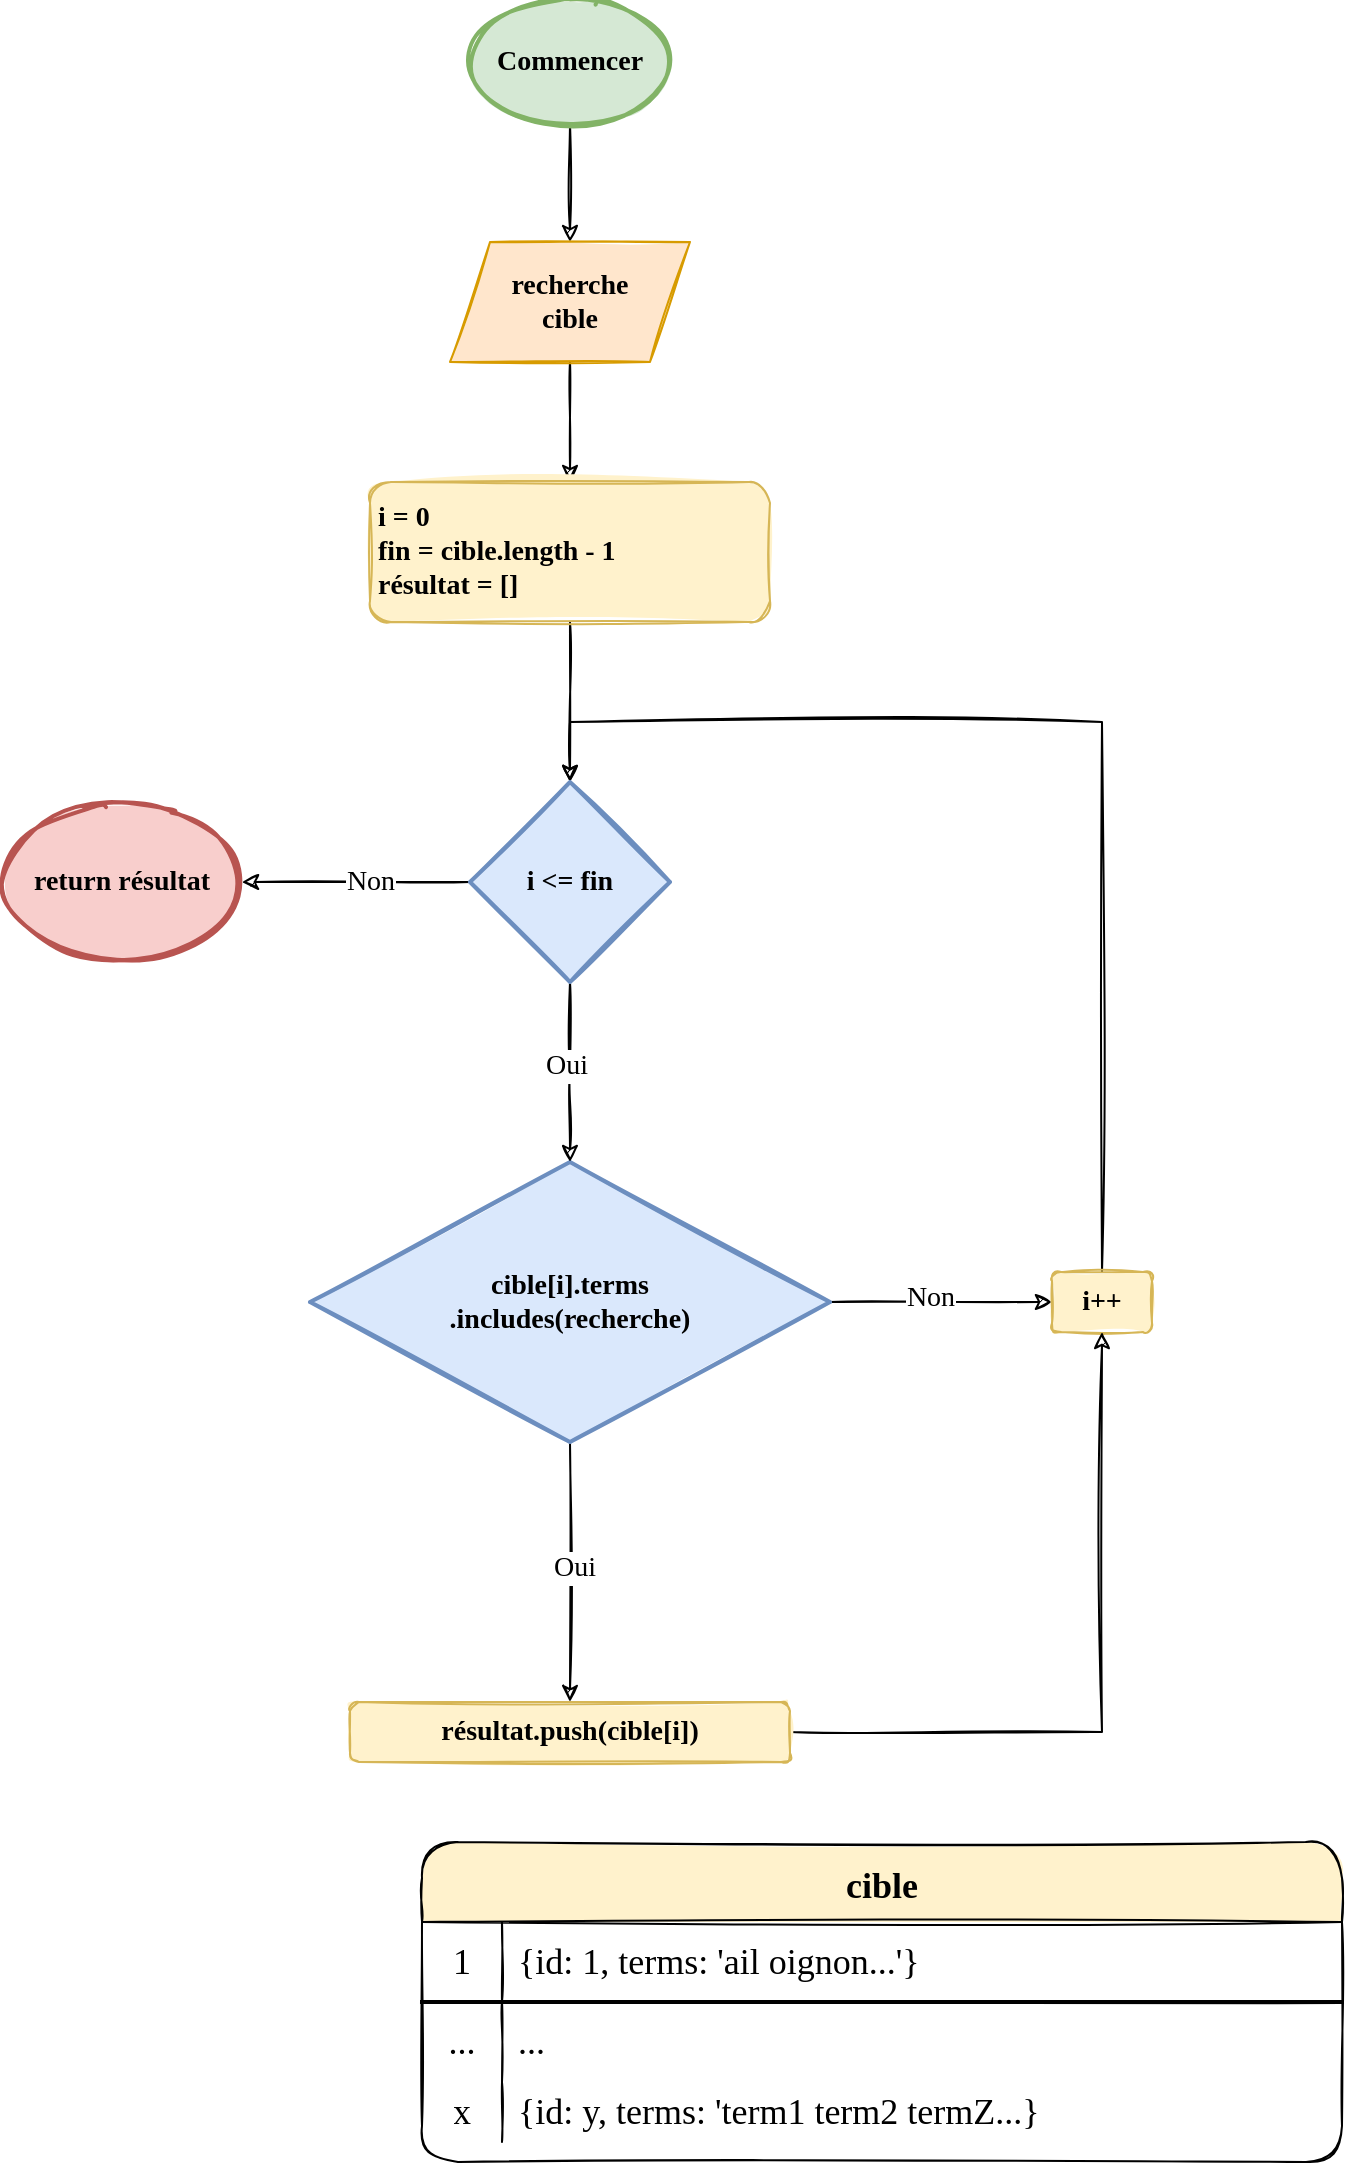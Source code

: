 <mxfile version="15.5.9" type="github">
  <diagram id="C5RBs43oDa-KdzZeNtuy" name="Page-1">
    <mxGraphModel dx="2062" dy="1057" grid="1" gridSize="10" guides="1" tooltips="1" connect="1" arrows="1" fold="1" page="1" pageScale="1" pageWidth="827" pageHeight="1169" math="0" shadow="0">
      <root>
        <mxCell id="WIyWlLk6GJQsqaUBKTNV-0" />
        <mxCell id="WIyWlLk6GJQsqaUBKTNV-1" parent="WIyWlLk6GJQsqaUBKTNV-0" />
        <mxCell id="7sS6LOVP2ENTe_2VxdWP-2" style="edgeStyle=orthogonalEdgeStyle;rounded=0;sketch=1;orthogonalLoop=1;jettySize=auto;html=1;entryX=0.5;entryY=0;entryDx=0;entryDy=0;" edge="1" parent="WIyWlLk6GJQsqaUBKTNV-1" source="7sS6LOVP2ENTe_2VxdWP-0" target="7sS6LOVP2ENTe_2VxdWP-1">
          <mxGeometry relative="1" as="geometry" />
        </mxCell>
        <mxCell id="7sS6LOVP2ENTe_2VxdWP-0" value="Commencer" style="strokeWidth=2;html=1;shape=mxgraph.flowchart.start_1;whiteSpace=wrap;sketch=1;fontFamily=IBM Plex Mono;fontSource=https%3A%2F%2Ffonts.googleapis.com%2Fcss%3Ffamily%3DIBM%2BPlex%2BMono;fontStyle=1;fontSize=14;fillColor=#d5e8d4;strokeColor=#82b366;fillStyle=solid;" vertex="1" parent="WIyWlLk6GJQsqaUBKTNV-1">
          <mxGeometry x="364" y="40" width="100" height="60" as="geometry" />
        </mxCell>
        <mxCell id="7sS6LOVP2ENTe_2VxdWP-23" style="edgeStyle=orthogonalEdgeStyle;rounded=0;sketch=1;orthogonalLoop=1;jettySize=auto;html=1;entryX=0.5;entryY=0;entryDx=0;entryDy=0;fontFamily=IBM Plex Mono;fontSource=https%3A%2F%2Ffonts.googleapis.com%2Fcss%3Ffamily%3DIBM%2BPlex%2BMono;fontSize=14;" edge="1" parent="WIyWlLk6GJQsqaUBKTNV-1" source="7sS6LOVP2ENTe_2VxdWP-1" target="7sS6LOVP2ENTe_2VxdWP-16">
          <mxGeometry relative="1" as="geometry" />
        </mxCell>
        <mxCell id="7sS6LOVP2ENTe_2VxdWP-1" value="recherche&lt;br style=&quot;font-size: 14px;&quot;&gt;cible" style="shape=parallelogram;perimeter=parallelogramPerimeter;whiteSpace=wrap;html=1;fixedSize=1;sketch=1;fontFamily=IBM Plex Mono;fontSource=https%3A%2F%2Ffonts.googleapis.com%2Fcss%3Ffamily%3DIBM%2BPlex%2BMono;fontStyle=1;fontSize=14;fillColor=#ffe6cc;strokeColor=#d79b00;fillStyle=solid;" vertex="1" parent="WIyWlLk6GJQsqaUBKTNV-1">
          <mxGeometry x="354" y="160" width="120" height="60" as="geometry" />
        </mxCell>
        <mxCell id="7sS6LOVP2ENTe_2VxdWP-6" value="cible" style="shape=table;startSize=40;container=1;collapsible=0;childLayout=tableLayout;fixedRows=1;rowLines=0;fontStyle=1;align=center;pointerEvents=1;rounded=1;shadow=0;glass=0;labelBorderColor=none;sketch=1;fillStyle=solid;fontFamily=IBM Plex Mono;fontSource=https%3A%2F%2Ffonts.googleapis.com%2Fcss%3Ffamily%3DIBM%2BPlex%2BMono;fontSize=18;strokeColor=default;strokeWidth=1;fillColor=#fff2cc;swimlaneFillColor=default;" vertex="1" parent="WIyWlLk6GJQsqaUBKTNV-1">
          <mxGeometry x="340" y="960" width="460" height="160" as="geometry" />
        </mxCell>
        <mxCell id="7sS6LOVP2ENTe_2VxdWP-7" value="" style="shape=partialRectangle;html=1;whiteSpace=wrap;collapsible=0;dropTarget=0;pointerEvents=1;fillColor=none;top=0;left=0;bottom=1;right=0;points=[[0,0.5],[1,0.5]];portConstraint=eastwest;rounded=1;shadow=0;glass=0;labelBorderColor=none;sketch=1;fillStyle=solid;fontFamily=IBM Plex Mono;fontSource=https%3A%2F%2Ffonts.googleapis.com%2Fcss%3Ffamily%3DIBM%2BPlex%2BMono;fontSize=18;strokeColor=default;strokeWidth=2;align=center;" vertex="1" parent="7sS6LOVP2ENTe_2VxdWP-6">
          <mxGeometry y="40" width="460" height="40" as="geometry" />
        </mxCell>
        <mxCell id="7sS6LOVP2ENTe_2VxdWP-8" value="1" style="shape=partialRectangle;html=1;whiteSpace=wrap;connectable=0;fillColor=none;top=0;left=0;bottom=0;right=0;overflow=hidden;pointerEvents=1;rounded=1;shadow=0;glass=0;labelBorderColor=none;sketch=1;fillStyle=solid;fontFamily=IBM Plex Mono;fontSource=https%3A%2F%2Ffonts.googleapis.com%2Fcss%3Ffamily%3DIBM%2BPlex%2BMono;fontSize=18;strokeColor=default;strokeWidth=2;align=center;" vertex="1" parent="7sS6LOVP2ENTe_2VxdWP-7">
          <mxGeometry width="40" height="40" as="geometry">
            <mxRectangle width="40" height="40" as="alternateBounds" />
          </mxGeometry>
        </mxCell>
        <mxCell id="7sS6LOVP2ENTe_2VxdWP-9" value="{id: 1, terms: &#39;ail oignon...&#39;}" style="shape=partialRectangle;html=1;whiteSpace=wrap;connectable=0;fillColor=none;top=0;left=0;bottom=0;right=0;align=left;spacingLeft=6;overflow=hidden;pointerEvents=1;rounded=1;shadow=0;glass=0;labelBorderColor=none;sketch=1;fillStyle=solid;fontFamily=IBM Plex Mono;fontSource=https%3A%2F%2Ffonts.googleapis.com%2Fcss%3Ffamily%3DIBM%2BPlex%2BMono;fontSize=18;strokeColor=none;strokeWidth=2;" vertex="1" parent="7sS6LOVP2ENTe_2VxdWP-7">
          <mxGeometry x="40" width="420" height="40" as="geometry">
            <mxRectangle width="420" height="40" as="alternateBounds" />
          </mxGeometry>
        </mxCell>
        <mxCell id="7sS6LOVP2ENTe_2VxdWP-10" value="" style="shape=partialRectangle;html=1;whiteSpace=wrap;collapsible=0;dropTarget=0;pointerEvents=1;fillColor=none;top=0;left=0;bottom=0;right=0;points=[[0,0.5],[1,0.5]];portConstraint=eastwest;rounded=1;shadow=0;glass=0;labelBorderColor=none;sketch=1;fillStyle=solid;fontFamily=IBM Plex Mono;fontSource=https%3A%2F%2Ffonts.googleapis.com%2Fcss%3Ffamily%3DIBM%2BPlex%2BMono;fontSize=18;strokeColor=default;strokeWidth=2;align=center;" vertex="1" parent="7sS6LOVP2ENTe_2VxdWP-6">
          <mxGeometry y="80" width="460" height="40" as="geometry" />
        </mxCell>
        <mxCell id="7sS6LOVP2ENTe_2VxdWP-11" value="..." style="shape=partialRectangle;html=1;whiteSpace=wrap;connectable=0;fillColor=none;top=0;left=0;bottom=0;right=0;overflow=hidden;pointerEvents=1;rounded=1;shadow=0;glass=0;labelBorderColor=none;sketch=1;fillStyle=solid;fontFamily=IBM Plex Mono;fontSource=https%3A%2F%2Ffonts.googleapis.com%2Fcss%3Ffamily%3DIBM%2BPlex%2BMono;fontSize=18;strokeColor=default;strokeWidth=2;align=center;" vertex="1" parent="7sS6LOVP2ENTe_2VxdWP-10">
          <mxGeometry width="40" height="40" as="geometry">
            <mxRectangle width="40" height="40" as="alternateBounds" />
          </mxGeometry>
        </mxCell>
        <mxCell id="7sS6LOVP2ENTe_2VxdWP-12" value="..." style="shape=partialRectangle;html=1;whiteSpace=wrap;connectable=0;fillColor=none;top=0;left=0;bottom=0;right=0;align=left;spacingLeft=6;overflow=hidden;pointerEvents=1;rounded=1;shadow=0;glass=0;labelBorderColor=none;sketch=1;fillStyle=solid;fontFamily=IBM Plex Mono;fontSource=https%3A%2F%2Ffonts.googleapis.com%2Fcss%3Ffamily%3DIBM%2BPlex%2BMono;fontSize=18;strokeColor=default;strokeWidth=2;perimeterSpacing=1;" vertex="1" parent="7sS6LOVP2ENTe_2VxdWP-10">
          <mxGeometry x="40" width="420" height="40" as="geometry">
            <mxRectangle width="420" height="40" as="alternateBounds" />
          </mxGeometry>
        </mxCell>
        <mxCell id="7sS6LOVP2ENTe_2VxdWP-13" value="" style="shape=partialRectangle;html=1;whiteSpace=wrap;collapsible=0;dropTarget=0;pointerEvents=1;fillColor=none;top=0;left=0;bottom=0;right=0;points=[[0,0.5],[1,0.5]];portConstraint=eastwest;rounded=1;shadow=0;glass=0;labelBorderColor=none;sketch=1;fillStyle=solid;fontFamily=IBM Plex Mono;fontSource=https%3A%2F%2Ffonts.googleapis.com%2Fcss%3Ffamily%3DIBM%2BPlex%2BMono;fontSize=18;strokeColor=default;strokeWidth=2;align=center;" vertex="1" parent="7sS6LOVP2ENTe_2VxdWP-6">
          <mxGeometry y="120" width="460" height="30" as="geometry" />
        </mxCell>
        <mxCell id="7sS6LOVP2ENTe_2VxdWP-14" value="x" style="shape=partialRectangle;html=1;whiteSpace=wrap;connectable=0;fillColor=none;top=0;left=0;bottom=0;right=0;overflow=hidden;pointerEvents=1;rounded=1;shadow=0;glass=0;labelBorderColor=none;sketch=1;fillStyle=solid;fontFamily=IBM Plex Mono;fontSource=https%3A%2F%2Ffonts.googleapis.com%2Fcss%3Ffamily%3DIBM%2BPlex%2BMono;fontSize=18;strokeColor=default;strokeWidth=2;align=center;" vertex="1" parent="7sS6LOVP2ENTe_2VxdWP-13">
          <mxGeometry width="40" height="30" as="geometry">
            <mxRectangle width="40" height="30" as="alternateBounds" />
          </mxGeometry>
        </mxCell>
        <mxCell id="7sS6LOVP2ENTe_2VxdWP-15" value="{id: y, terms: &#39;term1 term2 termZ...}" style="shape=partialRectangle;html=1;whiteSpace=wrap;connectable=0;fillColor=none;top=0;left=0;bottom=0;right=0;align=left;spacingLeft=6;overflow=hidden;pointerEvents=1;rounded=1;shadow=0;glass=0;labelBorderColor=none;sketch=1;fillStyle=solid;fontFamily=IBM Plex Mono;fontSource=https%3A%2F%2Ffonts.googleapis.com%2Fcss%3Ffamily%3DIBM%2BPlex%2BMono;fontSize=18;strokeColor=default;strokeWidth=2;" vertex="1" parent="7sS6LOVP2ENTe_2VxdWP-13">
          <mxGeometry x="40" width="420" height="30" as="geometry">
            <mxRectangle width="420" height="30" as="alternateBounds" />
          </mxGeometry>
        </mxCell>
        <mxCell id="7sS6LOVP2ENTe_2VxdWP-24" style="edgeStyle=orthogonalEdgeStyle;rounded=0;sketch=1;orthogonalLoop=1;jettySize=auto;html=1;entryX=0.5;entryY=0;entryDx=0;entryDy=0;entryPerimeter=0;fontFamily=IBM Plex Mono;fontSource=https%3A%2F%2Ffonts.googleapis.com%2Fcss%3Ffamily%3DIBM%2BPlex%2BMono;fontSize=14;" edge="1" parent="WIyWlLk6GJQsqaUBKTNV-1" source="7sS6LOVP2ENTe_2VxdWP-16" target="7sS6LOVP2ENTe_2VxdWP-21">
          <mxGeometry relative="1" as="geometry" />
        </mxCell>
        <mxCell id="7sS6LOVP2ENTe_2VxdWP-16" value="&lt;b&gt;i = 0&lt;br&gt;fin = cible.length - 1&lt;br&gt;résultat = []&lt;br&gt;&lt;/b&gt;" style="rounded=1;whiteSpace=wrap;html=1;sketch=1;fontFamily=IBM Plex Mono;fontSource=https%3A%2F%2Ffonts.googleapis.com%2Fcss%3Ffamily%3DIBM%2BPlex%2BMono;fontSize=14;align=left;spacingLeft=2;fillStyle=solid;fillColor=#fff2cc;strokeColor=#d6b656;" vertex="1" parent="WIyWlLk6GJQsqaUBKTNV-1">
          <mxGeometry x="314" y="280" width="200" height="70" as="geometry" />
        </mxCell>
        <mxCell id="7sS6LOVP2ENTe_2VxdWP-26" style="edgeStyle=orthogonalEdgeStyle;rounded=0;sketch=1;orthogonalLoop=1;jettySize=auto;html=1;entryX=0.5;entryY=0;entryDx=0;entryDy=0;fontFamily=IBM Plex Mono;fontSource=https%3A%2F%2Ffonts.googleapis.com%2Fcss%3Ffamily%3DIBM%2BPlex%2BMono;fontSize=14;exitX=0.5;exitY=1;exitDx=0;exitDy=0;exitPerimeter=0;" edge="1" parent="WIyWlLk6GJQsqaUBKTNV-1" source="7sS6LOVP2ENTe_2VxdWP-18" target="7sS6LOVP2ENTe_2VxdWP-20">
          <mxGeometry relative="1" as="geometry">
            <mxPoint x="414" y="808" as="sourcePoint" />
          </mxGeometry>
        </mxCell>
        <mxCell id="7sS6LOVP2ENTe_2VxdWP-34" value="Oui" style="edgeLabel;html=1;align=center;verticalAlign=middle;resizable=0;points=[];fontSize=14;fontFamily=IBM Plex Mono;" vertex="1" connectable="0" parent="7sS6LOVP2ENTe_2VxdWP-26">
          <mxGeometry x="-0.031" y="2" relative="1" as="geometry">
            <mxPoint as="offset" />
          </mxGeometry>
        </mxCell>
        <mxCell id="7sS6LOVP2ENTe_2VxdWP-28" style="edgeStyle=orthogonalEdgeStyle;rounded=0;sketch=1;orthogonalLoop=1;jettySize=auto;html=1;entryX=0;entryY=0.5;entryDx=0;entryDy=0;fontFamily=IBM Plex Mono;fontSource=https%3A%2F%2Ffonts.googleapis.com%2Fcss%3Ffamily%3DIBM%2BPlex%2BMono;fontSize=14;" edge="1" parent="WIyWlLk6GJQsqaUBKTNV-1" source="7sS6LOVP2ENTe_2VxdWP-18" target="7sS6LOVP2ENTe_2VxdWP-19">
          <mxGeometry relative="1" as="geometry" />
        </mxCell>
        <mxCell id="7sS6LOVP2ENTe_2VxdWP-33" value="Non" style="edgeLabel;html=1;align=center;verticalAlign=middle;resizable=0;points=[];fontSize=14;fontFamily=IBM Plex Mono;" vertex="1" connectable="0" parent="7sS6LOVP2ENTe_2VxdWP-28">
          <mxGeometry x="-0.099" y="2" relative="1" as="geometry">
            <mxPoint as="offset" />
          </mxGeometry>
        </mxCell>
        <mxCell id="7sS6LOVP2ENTe_2VxdWP-18" value="&lt;b&gt;cible[i].terms&lt;br&gt;.includes(recherche)&lt;/b&gt;" style="strokeWidth=2;html=1;shape=mxgraph.flowchart.decision;whiteSpace=wrap;sketch=1;fontFamily=IBM Plex Mono;fontSource=https%3A%2F%2Ffonts.googleapis.com%2Fcss%3Ffamily%3DIBM%2BPlex%2BMono;fontSize=14;fillStyle=solid;fillColor=#dae8fc;strokeColor=#6c8ebf;" vertex="1" parent="WIyWlLk6GJQsqaUBKTNV-1">
          <mxGeometry x="284" y="620" width="260" height="140" as="geometry" />
        </mxCell>
        <mxCell id="7sS6LOVP2ENTe_2VxdWP-35" style="edgeStyle=orthogonalEdgeStyle;rounded=0;sketch=1;orthogonalLoop=1;jettySize=auto;html=1;entryX=0.5;entryY=0;entryDx=0;entryDy=0;entryPerimeter=0;fontFamily=IBM Plex Mono;fontSource=https%3A%2F%2Ffonts.googleapis.com%2Fcss%3Ffamily%3DIBM%2BPlex%2BMono;fontSize=14;" edge="1" parent="WIyWlLk6GJQsqaUBKTNV-1" source="7sS6LOVP2ENTe_2VxdWP-19" target="7sS6LOVP2ENTe_2VxdWP-21">
          <mxGeometry relative="1" as="geometry">
            <Array as="points">
              <mxPoint x="680" y="400" />
              <mxPoint x="414" y="400" />
            </Array>
          </mxGeometry>
        </mxCell>
        <mxCell id="7sS6LOVP2ENTe_2VxdWP-19" value="&lt;b&gt;i++&lt;br&gt;&lt;/b&gt;" style="rounded=1;whiteSpace=wrap;html=1;sketch=1;fontFamily=IBM Plex Mono;fontSource=https%3A%2F%2Ffonts.googleapis.com%2Fcss%3Ffamily%3DIBM%2BPlex%2BMono;fontSize=14;fillStyle=solid;fillColor=#fff2cc;strokeColor=#d6b656;" vertex="1" parent="WIyWlLk6GJQsqaUBKTNV-1">
          <mxGeometry x="655" y="675" width="50" height="30" as="geometry" />
        </mxCell>
        <mxCell id="7sS6LOVP2ENTe_2VxdWP-27" style="edgeStyle=orthogonalEdgeStyle;rounded=0;sketch=1;orthogonalLoop=1;jettySize=auto;html=1;entryX=0.5;entryY=1;entryDx=0;entryDy=0;fontFamily=IBM Plex Mono;fontSource=https%3A%2F%2Ffonts.googleapis.com%2Fcss%3Ffamily%3DIBM%2BPlex%2BMono;fontSize=14;" edge="1" parent="WIyWlLk6GJQsqaUBKTNV-1" source="7sS6LOVP2ENTe_2VxdWP-20" target="7sS6LOVP2ENTe_2VxdWP-19">
          <mxGeometry relative="1" as="geometry" />
        </mxCell>
        <mxCell id="7sS6LOVP2ENTe_2VxdWP-20" value="&lt;b&gt;résultat.push(cible[i])&lt;br&gt;&lt;/b&gt;" style="rounded=1;whiteSpace=wrap;html=1;sketch=1;fontFamily=IBM Plex Mono;fontSource=https%3A%2F%2Ffonts.googleapis.com%2Fcss%3Ffamily%3DIBM%2BPlex%2BMono;fontSize=14;fillStyle=solid;fillColor=#fff2cc;strokeColor=#d6b656;" vertex="1" parent="WIyWlLk6GJQsqaUBKTNV-1">
          <mxGeometry x="304" y="890" width="220" height="30" as="geometry" />
        </mxCell>
        <mxCell id="7sS6LOVP2ENTe_2VxdWP-25" style="edgeStyle=orthogonalEdgeStyle;rounded=0;sketch=1;orthogonalLoop=1;jettySize=auto;html=1;fontFamily=IBM Plex Mono;fontSource=https%3A%2F%2Ffonts.googleapis.com%2Fcss%3Ffamily%3DIBM%2BPlex%2BMono;fontSize=14;" edge="1" parent="WIyWlLk6GJQsqaUBKTNV-1" source="7sS6LOVP2ENTe_2VxdWP-21">
          <mxGeometry relative="1" as="geometry">
            <mxPoint x="414" y="620" as="targetPoint" />
          </mxGeometry>
        </mxCell>
        <mxCell id="7sS6LOVP2ENTe_2VxdWP-32" value="Oui" style="edgeLabel;html=1;align=center;verticalAlign=middle;resizable=0;points=[];fontSize=14;fontFamily=IBM Plex Mono;" vertex="1" connectable="0" parent="7sS6LOVP2ENTe_2VxdWP-25">
          <mxGeometry x="-0.067" y="-2" relative="1" as="geometry">
            <mxPoint as="offset" />
          </mxGeometry>
        </mxCell>
        <mxCell id="7sS6LOVP2ENTe_2VxdWP-30" style="edgeStyle=orthogonalEdgeStyle;rounded=0;sketch=1;orthogonalLoop=1;jettySize=auto;html=1;entryX=1;entryY=0.5;entryDx=0;entryDy=0;entryPerimeter=0;fontFamily=IBM Plex Mono;fontSource=https%3A%2F%2Ffonts.googleapis.com%2Fcss%3Ffamily%3DIBM%2BPlex%2BMono;fontSize=14;" edge="1" parent="WIyWlLk6GJQsqaUBKTNV-1" source="7sS6LOVP2ENTe_2VxdWP-21" target="7sS6LOVP2ENTe_2VxdWP-22">
          <mxGeometry relative="1" as="geometry" />
        </mxCell>
        <mxCell id="7sS6LOVP2ENTe_2VxdWP-31" value="Non" style="edgeLabel;html=1;align=center;verticalAlign=middle;resizable=0;points=[];fontSize=14;fontFamily=IBM Plex Mono;" vertex="1" connectable="0" parent="7sS6LOVP2ENTe_2VxdWP-30">
          <mxGeometry x="-0.038" y="2" relative="1" as="geometry">
            <mxPoint x="5" y="-2" as="offset" />
          </mxGeometry>
        </mxCell>
        <mxCell id="7sS6LOVP2ENTe_2VxdWP-21" value="&lt;b&gt;i &amp;lt;= fin&lt;/b&gt;" style="strokeWidth=2;html=1;shape=mxgraph.flowchart.decision;whiteSpace=wrap;sketch=1;fontFamily=IBM Plex Mono;fontSource=https%3A%2F%2Ffonts.googleapis.com%2Fcss%3Ffamily%3DIBM%2BPlex%2BMono;fontSize=14;align=center;fillStyle=solid;fillColor=#dae8fc;strokeColor=#6c8ebf;" vertex="1" parent="WIyWlLk6GJQsqaUBKTNV-1">
          <mxGeometry x="364" y="430" width="100" height="100" as="geometry" />
        </mxCell>
        <mxCell id="7sS6LOVP2ENTe_2VxdWP-22" value="return résultat" style="strokeWidth=2;html=1;shape=mxgraph.flowchart.start_1;whiteSpace=wrap;sketch=1;fontFamily=IBM Plex Mono;fontSource=https%3A%2F%2Ffonts.googleapis.com%2Fcss%3Ffamily%3DIBM%2BPlex%2BMono;fontSize=14;align=center;fontStyle=1;fillColor=#f8cecc;strokeColor=#b85450;fillStyle=solid;" vertex="1" parent="WIyWlLk6GJQsqaUBKTNV-1">
          <mxGeometry x="130" y="440" width="120" height="80" as="geometry" />
        </mxCell>
      </root>
    </mxGraphModel>
  </diagram>
</mxfile>
